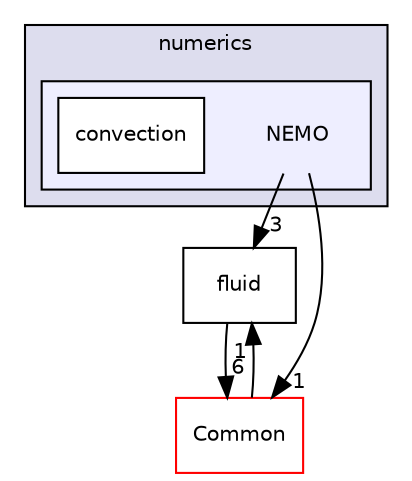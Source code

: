 digraph "SU2_CFD/include/numerics/NEMO" {
  compound=true
  node [ fontsize="10", fontname="Helvetica"];
  edge [ labelfontsize="10", labelfontname="Helvetica"];
  subgraph clusterdir_756791f5376667f4032d4a9f45c7494c {
    graph [ bgcolor="#ddddee", pencolor="black", label="numerics" fontname="Helvetica", fontsize="10", URL="dir_756791f5376667f4032d4a9f45c7494c.html"]
  subgraph clusterdir_9f868db1fd3ece50d1be3ec4214145d6 {
    graph [ bgcolor="#eeeeff", pencolor="black", label="" URL="dir_9f868db1fd3ece50d1be3ec4214145d6.html"];
    dir_9f868db1fd3ece50d1be3ec4214145d6 [shape=plaintext label="NEMO"];
    dir_d2227a4a0023f2b02c665b3c56d6c2bb [shape=box label="convection" color="black" fillcolor="white" style="filled" URL="dir_d2227a4a0023f2b02c665b3c56d6c2bb.html"];
  }
  }
  dir_331ac33b42628dcdd8084e0a2b79c025 [shape=box label="fluid" URL="dir_331ac33b42628dcdd8084e0a2b79c025.html"];
  dir_4ab6b4cc6a7edbff49100e9123df213f [shape=box label="Common" fillcolor="white" style="filled" color="red" URL="dir_4ab6b4cc6a7edbff49100e9123df213f.html"];
  dir_331ac33b42628dcdd8084e0a2b79c025->dir_4ab6b4cc6a7edbff49100e9123df213f [headlabel="6", labeldistance=1.5 headhref="dir_000036_000000.html"];
  dir_4ab6b4cc6a7edbff49100e9123df213f->dir_331ac33b42628dcdd8084e0a2b79c025 [headlabel="1", labeldistance=1.5 headhref="dir_000000_000036.html"];
  dir_9f868db1fd3ece50d1be3ec4214145d6->dir_331ac33b42628dcdd8084e0a2b79c025 [headlabel="3", labeldistance=1.5 headhref="dir_000053_000036.html"];
  dir_9f868db1fd3ece50d1be3ec4214145d6->dir_4ab6b4cc6a7edbff49100e9123df213f [headlabel="1", labeldistance=1.5 headhref="dir_000053_000000.html"];
}
